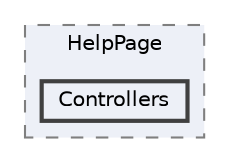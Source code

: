 digraph "SiroccoDemo.APIs/Areas/HelpPage/Controllers"
{
 // LATEX_PDF_SIZE
  bgcolor="transparent";
  edge [fontname=Helvetica,fontsize=10,labelfontname=Helvetica,labelfontsize=10];
  node [fontname=Helvetica,fontsize=10,shape=box,height=0.2,width=0.4];
  compound=true
  subgraph clusterdir_eb76d1b9bc1d3d51243a9e76a4cec05c {
    graph [ bgcolor="#edf0f7", pencolor="grey50", label="HelpPage", fontname=Helvetica,fontsize=10 style="filled,dashed", URL="dir_eb76d1b9bc1d3d51243a9e76a4cec05c.html",tooltip=""]
  dir_bdfcf1bec0d519cf8dc5ee0a05677aaa [label="Controllers", fillcolor="#edf0f7", color="grey25", style="filled,bold", URL="dir_bdfcf1bec0d519cf8dc5ee0a05677aaa.html",tooltip=""];
  }
}
